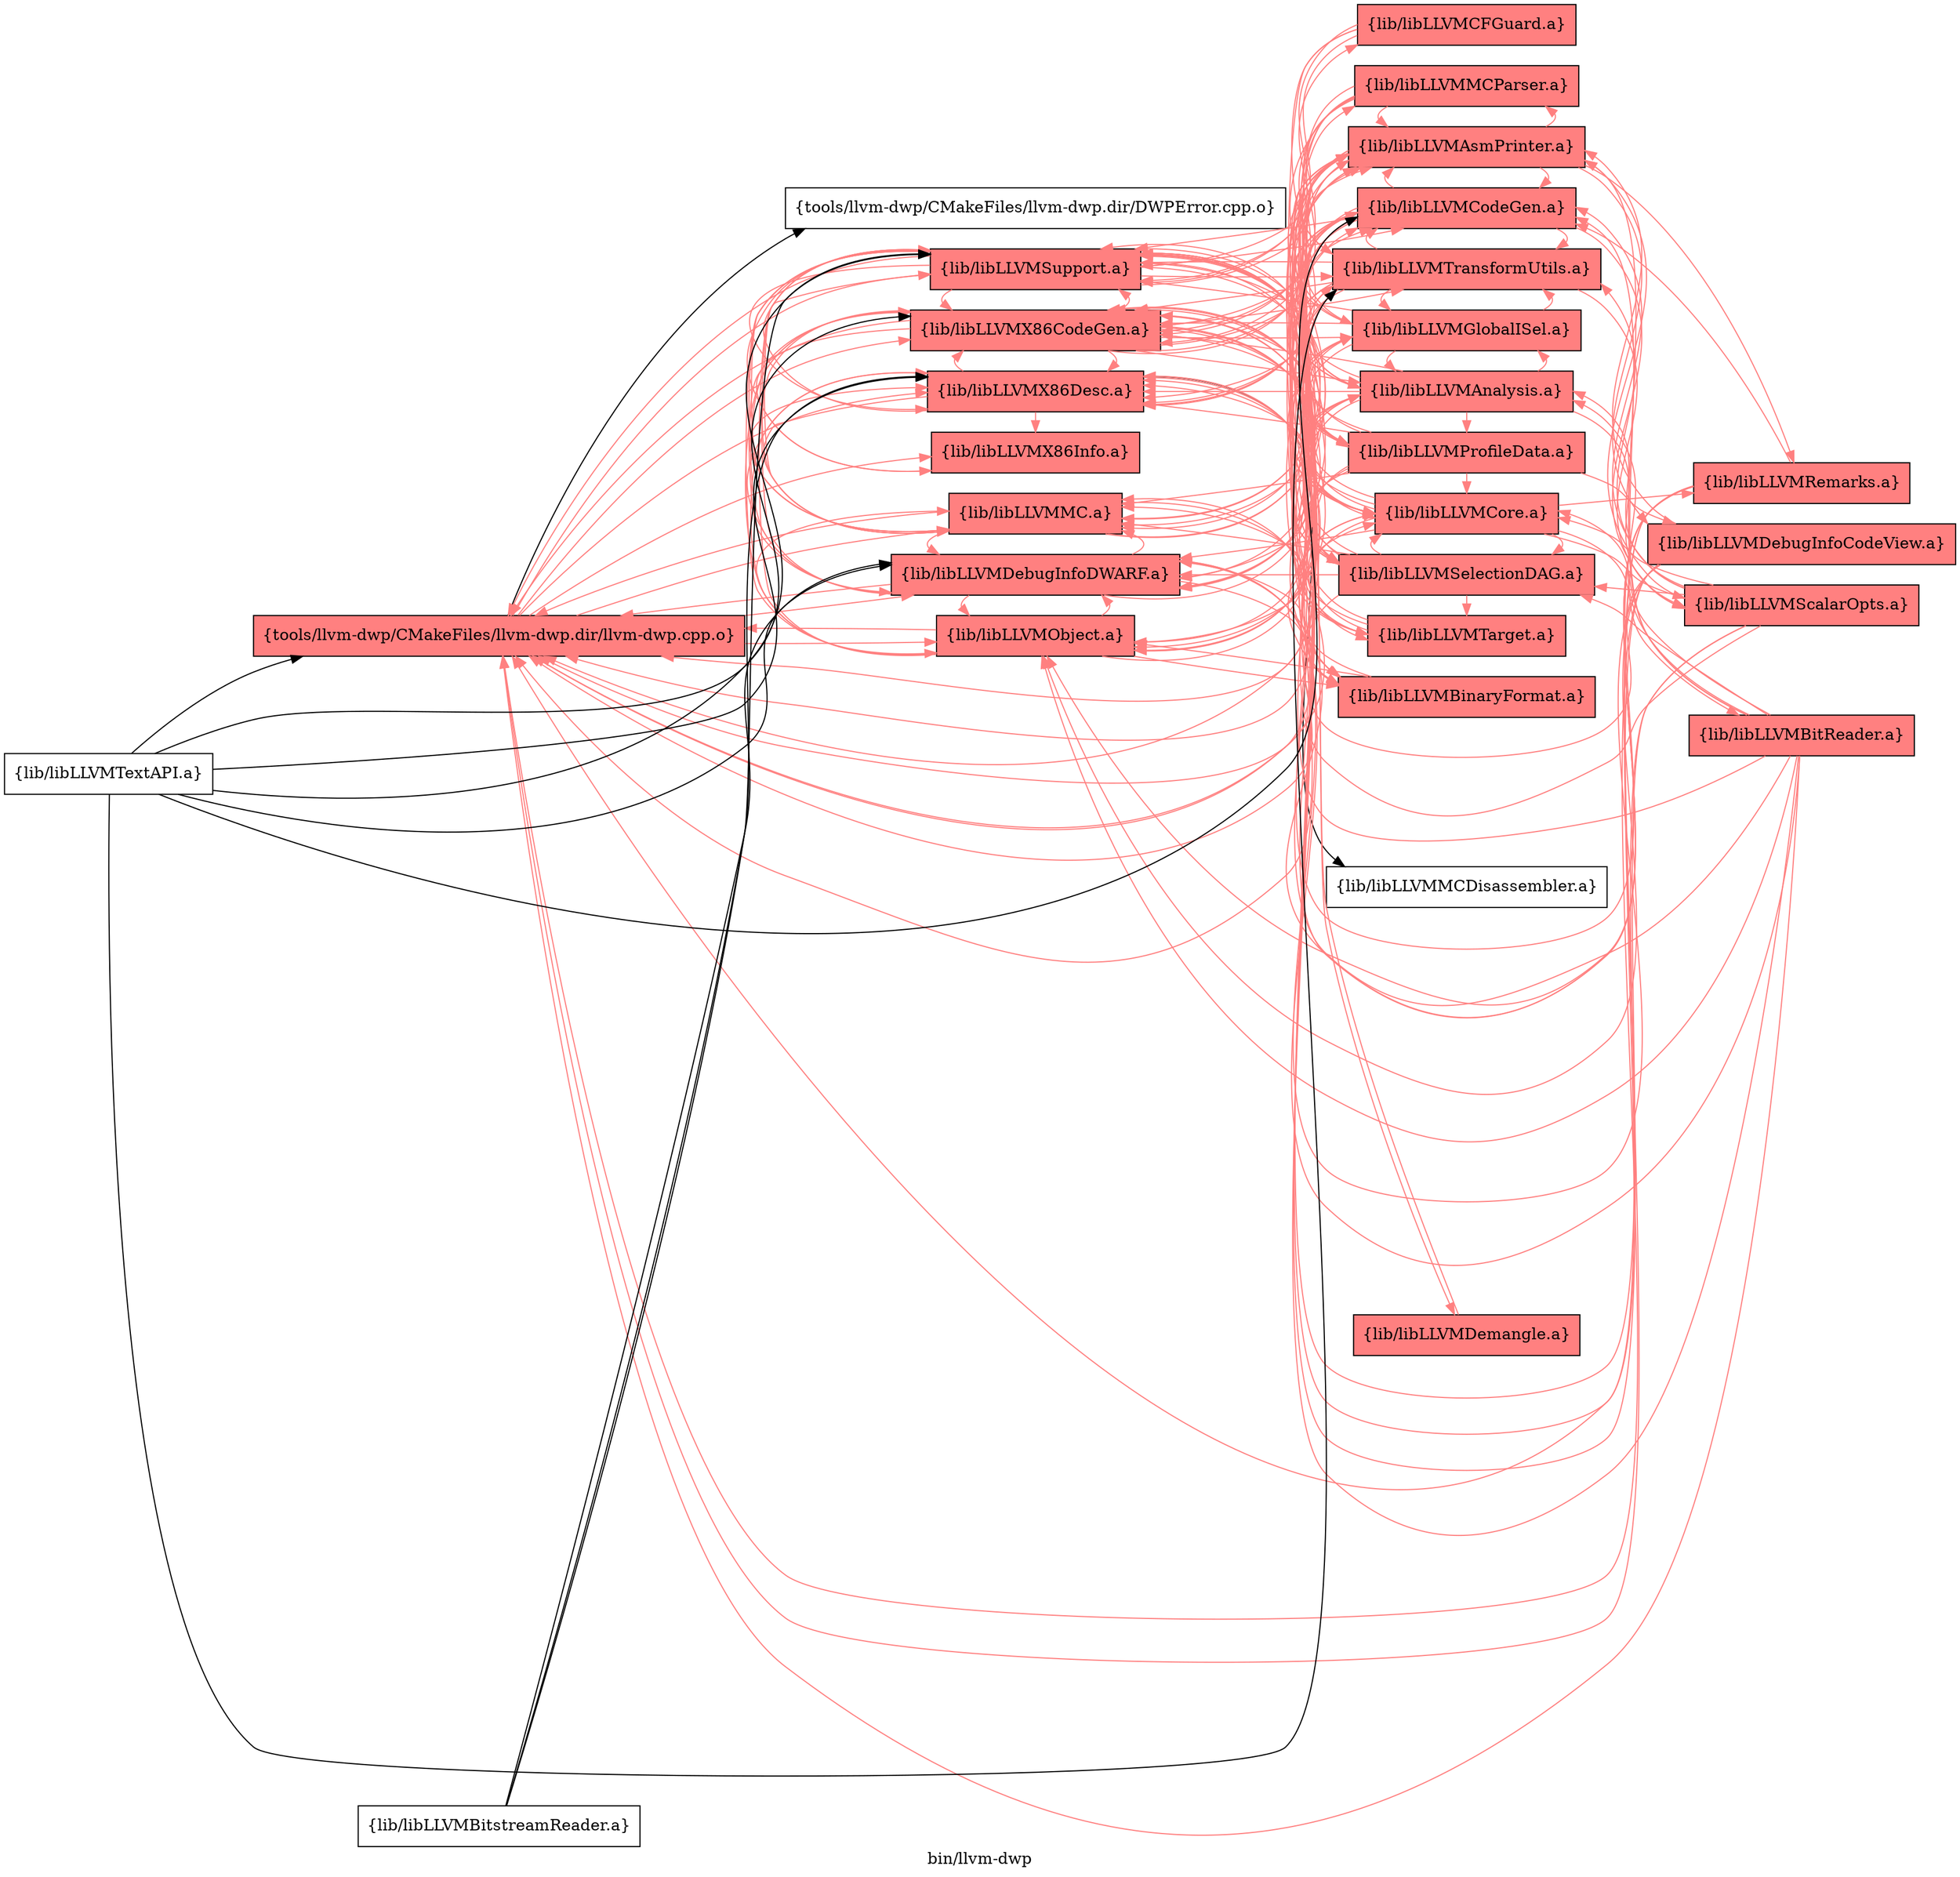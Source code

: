 digraph "bin/llvm-dwp" {
	label="bin/llvm-dwp";
	rankdir="LR"
	{ rank=same; Node0x55cf654d33a8;  }
	{ rank=same; Node0x55cf654c82c8; Node0x55cf654d45c8; Node0x55cf654d4ac8; Node0x55cf654d4fc8; Node0x55cf654d63c8; Node0x55cf654d59c8; Node0x55cf654d5ec8; Node0x55cf654d68c8;  }
	{ rank=same; Node0x55cf654d54c8; Node0x55cf654ce6c8; Node0x55cf654c6f68; Node0x55cf654d6dc8; Node0x55cf654ce1c8; Node0x55cf654d0f18; Node0x55cf654cdcc8; Node0x55cf654c9718; Node0x55cf654c9bc8; Node0x55cf654cf7f8; Node0x55cf654d72c8; Node0x55cf654c6ab8; Node0x55cf654d05b8; Node0x55cf654c7d78;  }

	Node0x55cf654d33a8 [shape=record,shape=box,style=filled,fillcolor="1.000000 0.5 1",group=1,label="{tools/llvm-dwp/CMakeFiles/llvm-dwp.dir/llvm-dwp.cpp.o}"];
	Node0x55cf654d33a8 -> Node0x55cf654c82c8;
	Node0x55cf654d33a8 -> Node0x55cf654d45c8[color="1.000000 0.5 1"];
	Node0x55cf654d33a8 -> Node0x55cf654d4ac8[color="1.000000 0.5 1"];
	Node0x55cf654d33a8 -> Node0x55cf654d4fc8[color="1.000000 0.5 1"];
	Node0x55cf654d33a8 -> Node0x55cf654d63c8[color="1.000000 0.5 1"];
	Node0x55cf654d33a8 -> Node0x55cf654d59c8[color="1.000000 0.5 1"];
	Node0x55cf654d33a8 -> Node0x55cf654d5ec8[color="1.000000 0.5 1"];
	Node0x55cf654d33a8 -> Node0x55cf654d68c8[color="1.000000 0.5 1"];
	Node0x55cf654c82c8 [shape=record,shape=box,group=0,label="{tools/llvm-dwp/CMakeFiles/llvm-dwp.dir/DWPError.cpp.o}"];
	Node0x55cf654d45c8 [shape=record,shape=box,style=filled,fillcolor="1.000000 0.5 1",group=1,label="{lib/libLLVMX86CodeGen.a}"];
	Node0x55cf654d45c8 -> Node0x55cf654d4ac8[color="1.000000 0.5 1"];
	Node0x55cf654d45c8 -> Node0x55cf654d4fc8[color="1.000000 0.5 1"];
	Node0x55cf654d45c8 -> Node0x55cf654d54c8[color="1.000000 0.5 1"];
	Node0x55cf654d45c8 -> Node0x55cf654d5ec8[color="1.000000 0.5 1"];
	Node0x55cf654d45c8 -> Node0x55cf654ce6c8[color="1.000000 0.5 1"];
	Node0x55cf654d45c8 -> Node0x55cf654d68c8[color="1.000000 0.5 1"];
	Node0x55cf654d45c8 -> Node0x55cf654c6f68[color="1.000000 0.5 1"];
	Node0x55cf654d45c8 -> Node0x55cf654d6dc8[color="1.000000 0.5 1"];
	Node0x55cf654d45c8 -> Node0x55cf654ce1c8[color="1.000000 0.5 1"];
	Node0x55cf654d45c8 -> Node0x55cf654d0f18[color="1.000000 0.5 1"];
	Node0x55cf654d45c8 -> Node0x55cf654cdcc8[color="1.000000 0.5 1"];
	Node0x55cf654d45c8 -> Node0x55cf654c9718[color="1.000000 0.5 1"];
	Node0x55cf654d45c8 -> Node0x55cf654d33a8[color="1.000000 0.5 1"];
	Node0x55cf654d45c8 -> Node0x55cf654c9bc8[color="1.000000 0.5 1"];
	Node0x55cf654d45c8 -> Node0x55cf654cf7f8[color="1.000000 0.5 1"];
	Node0x55cf654d4ac8 [shape=record,shape=box,style=filled,fillcolor="1.000000 0.5 1",group=1,label="{lib/libLLVMX86Desc.a}"];
	Node0x55cf654d4ac8 -> Node0x55cf654d5ec8[color="1.000000 0.5 1"];
	Node0x55cf654d4ac8 -> Node0x55cf654d68c8[color="1.000000 0.5 1"];
	Node0x55cf654d4ac8 -> Node0x55cf654d45c8[color="1.000000 0.5 1"];
	Node0x55cf654d4ac8 -> Node0x55cf654d4fc8[color="1.000000 0.5 1"];
	Node0x55cf654d4ac8 -> Node0x55cf654d72c8;
	Node0x55cf654d4ac8 -> Node0x55cf654c6ab8[color="1.000000 0.5 1"];
	Node0x55cf654d4fc8 [shape=record,shape=box,style=filled,fillcolor="1.000000 0.5 1",group=1,label="{lib/libLLVMX86Info.a}"];
	Node0x55cf654d4fc8 -> Node0x55cf654d68c8[color="1.000000 0.5 1"];
	Node0x55cf654d63c8 [shape=record,shape=box,style=filled,fillcolor="1.000000 0.5 1",group=1,label="{lib/libLLVMObject.a}"];
	Node0x55cf654d63c8 -> Node0x55cf654d68c8[color="1.000000 0.5 1"];
	Node0x55cf654d63c8 -> Node0x55cf654c6ab8[color="1.000000 0.5 1"];
	Node0x55cf654d63c8 -> Node0x55cf654d33a8[color="1.000000 0.5 1"];
	Node0x55cf654d63c8 -> Node0x55cf654d59c8[color="1.000000 0.5 1"];
	Node0x55cf654d63c8 -> Node0x55cf654d4ac8[color="1.000000 0.5 1"];
	Node0x55cf654d63c8 -> Node0x55cf654d54c8[color="1.000000 0.5 1"];
	Node0x55cf654d63c8 -> Node0x55cf654d5ec8[color="1.000000 0.5 1"];
	Node0x55cf654d63c8 -> Node0x55cf654c6f68[color="1.000000 0.5 1"];
	Node0x55cf654d63c8 -> Node0x55cf654d45c8[color="1.000000 0.5 1"];
	Node0x55cf654d63c8 -> Node0x55cf654d05b8[color="1.000000 0.5 1"];
	Node0x55cf654d59c8 [shape=record,shape=box,style=filled,fillcolor="1.000000 0.5 1",group=1,label="{lib/libLLVMDebugInfoDWARF.a}"];
	Node0x55cf654d59c8 -> Node0x55cf654d33a8[color="1.000000 0.5 1"];
	Node0x55cf654d59c8 -> Node0x55cf654d4ac8[color="1.000000 0.5 1"];
	Node0x55cf654d59c8 -> Node0x55cf654d54c8[color="1.000000 0.5 1"];
	Node0x55cf654d59c8 -> Node0x55cf654d63c8[color="1.000000 0.5 1"];
	Node0x55cf654d59c8 -> Node0x55cf654d68c8[color="1.000000 0.5 1"];
	Node0x55cf654d59c8 -> Node0x55cf654c6ab8[color="1.000000 0.5 1"];
	Node0x55cf654d59c8 -> Node0x55cf654d5ec8[color="1.000000 0.5 1"];
	Node0x55cf654d59c8 -> Node0x55cf654d45c8[color="1.000000 0.5 1"];
	Node0x55cf654d5ec8 [shape=record,shape=box,style=filled,fillcolor="1.000000 0.5 1",group=1,label="{lib/libLLVMMC.a}"];
	Node0x55cf654d5ec8 -> Node0x55cf654d4ac8[color="1.000000 0.5 1"];
	Node0x55cf654d5ec8 -> Node0x55cf654d68c8[color="1.000000 0.5 1"];
	Node0x55cf654d5ec8 -> Node0x55cf654d33a8[color="1.000000 0.5 1"];
	Node0x55cf654d5ec8 -> Node0x55cf654d54c8[color="1.000000 0.5 1"];
	Node0x55cf654d5ec8 -> Node0x55cf654d59c8[color="1.000000 0.5 1"];
	Node0x55cf654d5ec8 -> Node0x55cf654d45c8[color="1.000000 0.5 1"];
	Node0x55cf654d5ec8 -> Node0x55cf654c6ab8[color="1.000000 0.5 1"];
	Node0x55cf654d5ec8 -> Node0x55cf654ce6c8[color="1.000000 0.5 1"];
	Node0x55cf654d68c8 [shape=record,shape=box,style=filled,fillcolor="1.000000 0.5 1",group=1,label="{lib/libLLVMSupport.a}"];
	Node0x55cf654d68c8 -> Node0x55cf654d33a8[color="1.000000 0.5 1"];
	Node0x55cf654d68c8 -> Node0x55cf654d45c8[color="1.000000 0.5 1"];
	Node0x55cf654d68c8 -> Node0x55cf654d54c8[color="1.000000 0.5 1"];
	Node0x55cf654d68c8 -> Node0x55cf654d63c8[color="1.000000 0.5 1"];
	Node0x55cf654d68c8 -> Node0x55cf654d59c8[color="1.000000 0.5 1"];
	Node0x55cf654d68c8 -> Node0x55cf654d4ac8[color="1.000000 0.5 1"];
	Node0x55cf654d68c8 -> Node0x55cf654d5ec8[color="1.000000 0.5 1"];
	Node0x55cf654d68c8 -> Node0x55cf654ce6c8[color="1.000000 0.5 1"];
	Node0x55cf654d68c8 -> Node0x55cf654cf7f8[color="1.000000 0.5 1"];
	Node0x55cf654d68c8 -> Node0x55cf654c7d78[color="1.000000 0.5 1"];
	Node0x55cf654d68c8 -> Node0x55cf654c9bc8[color="1.000000 0.5 1"];
	Node0x55cf654d54c8 [shape=record,shape=box,style=filled,fillcolor="1.000000 0.5 1",group=1,label="{lib/libLLVMAsmPrinter.a}"];
	Node0x55cf654d54c8 -> Node0x55cf654d33a8[color="1.000000 0.5 1"];
	Node0x55cf654d54c8 -> Node0x55cf654d45c8[color="1.000000 0.5 1"];
	Node0x55cf654d54c8 -> Node0x55cf654d4ac8[color="1.000000 0.5 1"];
	Node0x55cf654d54c8 -> Node0x55cf654d5ec8[color="1.000000 0.5 1"];
	Node0x55cf654d54c8 -> Node0x55cf654ce6c8[color="1.000000 0.5 1"];
	Node0x55cf654d54c8 -> Node0x55cf654d68c8[color="1.000000 0.5 1"];
	Node0x55cf654d54c8 -> Node0x55cf654d6dc8[color="1.000000 0.5 1"];
	Node0x55cf654d54c8 -> Node0x55cf654c6f68[color="1.000000 0.5 1"];
	Node0x55cf654d54c8 -> Node0x55cf654d0f18[color="1.000000 0.5 1"];
	Node0x55cf654d54c8 -> Node0x55cf654c6ab8[color="1.000000 0.5 1"];
	Node0x55cf654d54c8 -> Node0x55cf654c6568[color="1.000000 0.5 1"];
	Node0x55cf654d54c8 -> Node0x55cf654d05b8[color="1.000000 0.5 1"];
	Node0x55cf654d54c8 -> Node0x55cf654d59c8[color="1.000000 0.5 1"];
	Node0x55cf654d54c8 -> Node0x55cf654d2318[color="1.000000 0.5 1"];
	Node0x55cf654ce6c8 [shape=record,shape=box,style=filled,fillcolor="1.000000 0.5 1",group=1,label="{lib/libLLVMCodeGen.a}"];
	Node0x55cf654ce6c8 -> Node0x55cf654d45c8[color="1.000000 0.5 1"];
	Node0x55cf654ce6c8 -> Node0x55cf654d68c8[color="1.000000 0.5 1"];
	Node0x55cf654ce6c8 -> Node0x55cf654ce1c8[color="1.000000 0.5 1"];
	Node0x55cf654ce6c8 -> Node0x55cf654c6f68[color="1.000000 0.5 1"];
	Node0x55cf654ce6c8 -> Node0x55cf654d0f18[color="1.000000 0.5 1"];
	Node0x55cf654ce6c8 -> Node0x55cf654d5ec8[color="1.000000 0.5 1"];
	Node0x55cf654ce6c8 -> Node0x55cf654d33a8[color="1.000000 0.5 1"];
	Node0x55cf654ce6c8 -> Node0x55cf654cdcc8[color="1.000000 0.5 1"];
	Node0x55cf654ce6c8 -> Node0x55cf654d54c8[color="1.000000 0.5 1"];
	Node0x55cf654ce6c8 -> Node0x55cf654cf7f8[color="1.000000 0.5 1"];
	Node0x55cf654ce6c8 -> Node0x55cf654d4ac8[color="1.000000 0.5 1"];
	Node0x55cf654ce6c8 -> Node0x55cf654d6dc8[color="1.000000 0.5 1"];
	Node0x55cf654ce6c8 -> Node0x55cf654d59c8[color="1.000000 0.5 1"];
	Node0x55cf654ce6c8 -> Node0x55cf654d63c8[color="1.000000 0.5 1"];
	Node0x55cf654ce6c8 -> Node0x55cf654c9bc8[color="1.000000 0.5 1"];
	Node0x55cf654ce6c8 -> Node0x55cf654cfb18[color="1.000000 0.5 1"];
	Node0x55cf654c6f68 [shape=record,shape=box,style=filled,fillcolor="1.000000 0.5 1",group=1,label="{lib/libLLVMCore.a}"];
	Node0x55cf654c6f68 -> Node0x55cf654d68c8[color="1.000000 0.5 1"];
	Node0x55cf654c6f68 -> Node0x55cf654d33a8[color="1.000000 0.5 1"];
	Node0x55cf654c6f68 -> Node0x55cf654d45c8[color="1.000000 0.5 1"];
	Node0x55cf654c6f68 -> Node0x55cf654d4ac8[color="1.000000 0.5 1"];
	Node0x55cf654c6f68 -> Node0x55cf654d54c8[color="1.000000 0.5 1"];
	Node0x55cf654c6f68 -> Node0x55cf654d59c8[color="1.000000 0.5 1"];
	Node0x55cf654c6f68 -> Node0x55cf654ce1c8[color="1.000000 0.5 1"];
	Node0x55cf654c6f68 -> Node0x55cf654ce6c8[color="1.000000 0.5 1"];
	Node0x55cf654c6f68 -> Node0x55cf654d0f18[color="1.000000 0.5 1"];
	Node0x55cf654c6f68 -> Node0x55cf654c6ab8[color="1.000000 0.5 1"];
	Node0x55cf654c6f68 -> Node0x55cf654cf7f8[color="1.000000 0.5 1"];
	Node0x55cf654c6f68 -> Node0x55cf654c6568[color="1.000000 0.5 1"];
	Node0x55cf654c6f68 -> Node0x55cf654d2818[color="1.000000 0.5 1"];
	Node0x55cf654c6f68 -> Node0x55cf654cfb18[color="1.000000 0.5 1"];
	Node0x55cf654d6dc8 [shape=record,shape=box,style=filled,fillcolor="1.000000 0.5 1",group=1,label="{lib/libLLVMTarget.a}"];
	Node0x55cf654d6dc8 -> Node0x55cf654d45c8[color="1.000000 0.5 1"];
	Node0x55cf654d6dc8 -> Node0x55cf654d54c8[color="1.000000 0.5 1"];
	Node0x55cf654d6dc8 -> Node0x55cf654d5ec8[color="1.000000 0.5 1"];
	Node0x55cf654d6dc8 -> Node0x55cf654d68c8[color="1.000000 0.5 1"];
	Node0x55cf654d6dc8 -> Node0x55cf654c6f68[color="1.000000 0.5 1"];
	Node0x55cf654d6dc8 -> Node0x55cf654d0f18[color="1.000000 0.5 1"];
	Node0x55cf654ce1c8 [shape=record,shape=box,style=filled,fillcolor="1.000000 0.5 1",group=1,label="{lib/libLLVMSelectionDAG.a}"];
	Node0x55cf654ce1c8 -> Node0x55cf654d45c8[color="1.000000 0.5 1"];
	Node0x55cf654ce1c8 -> Node0x55cf654d68c8[color="1.000000 0.5 1"];
	Node0x55cf654ce1c8 -> Node0x55cf654cdcc8[color="1.000000 0.5 1"];
	Node0x55cf654ce1c8 -> Node0x55cf654c6f68[color="1.000000 0.5 1"];
	Node0x55cf654ce1c8 -> Node0x55cf654ce6c8[color="1.000000 0.5 1"];
	Node0x55cf654ce1c8 -> Node0x55cf654d0f18[color="1.000000 0.5 1"];
	Node0x55cf654ce1c8 -> Node0x55cf654d5ec8[color="1.000000 0.5 1"];
	Node0x55cf654ce1c8 -> Node0x55cf654d33a8[color="1.000000 0.5 1"];
	Node0x55cf654ce1c8 -> Node0x55cf654d54c8[color="1.000000 0.5 1"];
	Node0x55cf654ce1c8 -> Node0x55cf654d59c8[color="1.000000 0.5 1"];
	Node0x55cf654ce1c8 -> Node0x55cf654d6dc8[color="1.000000 0.5 1"];
	Node0x55cf654ce1c8 -> Node0x55cf654cf7f8[color="1.000000 0.5 1"];
	Node0x55cf654ce1c8 -> Node0x55cf654d4ac8[color="1.000000 0.5 1"];
	Node0x55cf654d0f18 [shape=record,shape=box,style=filled,fillcolor="1.000000 0.5 1",group=1,label="{lib/libLLVMAnalysis.a}"];
	Node0x55cf654d0f18 -> Node0x55cf654d45c8[color="1.000000 0.5 1"];
	Node0x55cf654d0f18 -> Node0x55cf654d68c8[color="1.000000 0.5 1"];
	Node0x55cf654d0f18 -> Node0x55cf654c6f68[color="1.000000 0.5 1"];
	Node0x55cf654d0f18 -> Node0x55cf654d33a8[color="1.000000 0.5 1"];
	Node0x55cf654d0f18 -> Node0x55cf654ce6c8[color="1.000000 0.5 1"];
	Node0x55cf654d0f18 -> Node0x55cf654cf7f8[color="1.000000 0.5 1"];
	Node0x55cf654d0f18 -> Node0x55cf654ce1c8[color="1.000000 0.5 1"];
	Node0x55cf654d0f18 -> Node0x55cf654cdcc8[color="1.000000 0.5 1"];
	Node0x55cf654d0f18 -> Node0x55cf654d4ac8[color="1.000000 0.5 1"];
	Node0x55cf654d0f18 -> Node0x55cf654d54c8[color="1.000000 0.5 1"];
	Node0x55cf654d0f18 -> Node0x55cf654cfb18[color="1.000000 0.5 1"];
	Node0x55cf654d0f18 -> Node0x55cf654c9bc8[color="1.000000 0.5 1"];
	Node0x55cf654cdcc8 [shape=record,shape=box,style=filled,fillcolor="1.000000 0.5 1",group=1,label="{lib/libLLVMGlobalISel.a}"];
	Node0x55cf654cdcc8 -> Node0x55cf654d45c8[color="1.000000 0.5 1"];
	Node0x55cf654cdcc8 -> Node0x55cf654d68c8[color="1.000000 0.5 1"];
	Node0x55cf654cdcc8 -> Node0x55cf654ce6c8[color="1.000000 0.5 1"];
	Node0x55cf654cdcc8 -> Node0x55cf654c6f68[color="1.000000 0.5 1"];
	Node0x55cf654cdcc8 -> Node0x55cf654d54c8[color="1.000000 0.5 1"];
	Node0x55cf654cdcc8 -> Node0x55cf654d5ec8[color="1.000000 0.5 1"];
	Node0x55cf654cdcc8 -> Node0x55cf654d6dc8[color="1.000000 0.5 1"];
	Node0x55cf654cdcc8 -> Node0x55cf654ce1c8[color="1.000000 0.5 1"];
	Node0x55cf654cdcc8 -> Node0x55cf654d0f18[color="1.000000 0.5 1"];
	Node0x55cf654cdcc8 -> Node0x55cf654cf7f8[color="1.000000 0.5 1"];
	Node0x55cf654c9718 [shape=record,shape=box,style=filled,fillcolor="1.000000 0.5 1",group=1,label="{lib/libLLVMCFGuard.a}"];
	Node0x55cf654c9718 -> Node0x55cf654d45c8[color="1.000000 0.5 1"];
	Node0x55cf654c9718 -> Node0x55cf654d68c8[color="1.000000 0.5 1"];
	Node0x55cf654c9718 -> Node0x55cf654c6f68[color="1.000000 0.5 1"];
	Node0x55cf654c9718 -> Node0x55cf654cf7f8[color="1.000000 0.5 1"];
	Node0x55cf654c9bc8 [shape=record,shape=box,style=filled,fillcolor="1.000000 0.5 1",group=1,label="{lib/libLLVMProfileData.a}"];
	Node0x55cf654c9bc8 -> Node0x55cf654d33a8[color="1.000000 0.5 1"];
	Node0x55cf654c9bc8 -> Node0x55cf654d45c8[color="1.000000 0.5 1"];
	Node0x55cf654c9bc8 -> Node0x55cf654d54c8[color="1.000000 0.5 1"];
	Node0x55cf654c9bc8 -> Node0x55cf654d59c8[color="1.000000 0.5 1"];
	Node0x55cf654c9bc8 -> Node0x55cf654d63c8[color="1.000000 0.5 1"];
	Node0x55cf654c9bc8 -> Node0x55cf654d68c8[color="1.000000 0.5 1"];
	Node0x55cf654c9bc8 -> Node0x55cf654c6f68[color="1.000000 0.5 1"];
	Node0x55cf654c9bc8 -> Node0x55cf654ce6c8[color="1.000000 0.5 1"];
	Node0x55cf654c9bc8 -> Node0x55cf654d4ac8[color="1.000000 0.5 1"];
	Node0x55cf654c9bc8 -> Node0x55cf654d5ec8[color="1.000000 0.5 1"];
	Node0x55cf654c9bc8 -> Node0x55cf654d2318[color="1.000000 0.5 1"];
	Node0x55cf654cf7f8 [shape=record,shape=box,style=filled,fillcolor="1.000000 0.5 1",group=1,label="{lib/libLLVMTransformUtils.a}"];
	Node0x55cf654cf7f8 -> Node0x55cf654d45c8[color="1.000000 0.5 1"];
	Node0x55cf654cf7f8 -> Node0x55cf654d68c8[color="1.000000 0.5 1"];
	Node0x55cf654cf7f8 -> Node0x55cf654ce6c8[color="1.000000 0.5 1"];
	Node0x55cf654cf7f8 -> Node0x55cf654c6f68[color="1.000000 0.5 1"];
	Node0x55cf654cf7f8 -> Node0x55cf654d0f18[color="1.000000 0.5 1"];
	Node0x55cf654cf7f8 -> Node0x55cf654cfb18[color="1.000000 0.5 1"];
	Node0x55cf654cf7f8 -> Node0x55cf654d4ac8[color="1.000000 0.5 1"];
	Node0x55cf654cf7f8 -> Node0x55cf654d54c8[color="1.000000 0.5 1"];
	Node0x55cf654cf7f8 -> Node0x55cf654ce1c8[color="1.000000 0.5 1"];
	Node0x55cf654cf7f8 -> Node0x55cf654d33a8[color="1.000000 0.5 1"];
	Node0x55cf654cf7f8 -> Node0x55cf654d59c8[color="1.000000 0.5 1"];
	Node0x55cf654cf7f8 -> Node0x55cf654cdcc8[color="1.000000 0.5 1"];
	Node0x55cf654cf7f8 -> Node0x55cf654d63c8[color="1.000000 0.5 1"];
	Node0x55cf654d72c8 [shape=record,shape=box,group=0,label="{lib/libLLVMMCDisassembler.a}"];
	Node0x55cf654c6ab8 [shape=record,shape=box,style=filled,fillcolor="1.000000 0.5 1",group=1,label="{lib/libLLVMBinaryFormat.a}"];
	Node0x55cf654c6ab8 -> Node0x55cf654d59c8[color="1.000000 0.5 1"];
	Node0x55cf654c6ab8 -> Node0x55cf654d68c8[color="1.000000 0.5 1"];
	Node0x55cf654c6ab8 -> Node0x55cf654d63c8[color="1.000000 0.5 1"];
	Node0x55cf654c6568 [shape=record,shape=box,style=filled,fillcolor="1.000000 0.5 1",group=1,label="{lib/libLLVMRemarks.a}"];
	Node0x55cf654c6568 -> Node0x55cf654d59c8[color="1.000000 0.5 1"];
	Node0x55cf654c6568 -> Node0x55cf654d68c8[color="1.000000 0.5 1"];
	Node0x55cf654c6568 -> Node0x55cf654d5ec8[color="1.000000 0.5 1"];
	Node0x55cf654c6568 -> Node0x55cf654d33a8[color="1.000000 0.5 1"];
	Node0x55cf654c6568 -> Node0x55cf654ce6c8[color="1.000000 0.5 1"];
	Node0x55cf654c6568 -> Node0x55cf654d4ac8[color="1.000000 0.5 1"];
	Node0x55cf654c6568 -> Node0x55cf654d63c8[color="1.000000 0.5 1"];
	Node0x55cf654d05b8 [shape=record,shape=box,style=filled,fillcolor="1.000000 0.5 1",group=1,label="{lib/libLLVMMCParser.a}"];
	Node0x55cf654d05b8 -> Node0x55cf654d33a8[color="1.000000 0.5 1"];
	Node0x55cf654d05b8 -> Node0x55cf654d45c8[color="1.000000 0.5 1"];
	Node0x55cf654d05b8 -> Node0x55cf654d4ac8[color="1.000000 0.5 1"];
	Node0x55cf654d05b8 -> Node0x55cf654d54c8[color="1.000000 0.5 1"];
	Node0x55cf654d05b8 -> Node0x55cf654d59c8[color="1.000000 0.5 1"];
	Node0x55cf654d05b8 -> Node0x55cf654d5ec8[color="1.000000 0.5 1"];
	Node0x55cf654d05b8 -> Node0x55cf654d63c8[color="1.000000 0.5 1"];
	Node0x55cf654d05b8 -> Node0x55cf654d68c8[color="1.000000 0.5 1"];
	Node0x55cf654d2318 [shape=record,shape=box,style=filled,fillcolor="1.000000 0.5 1",group=1,label="{lib/libLLVMDebugInfoCodeView.a}"];
	Node0x55cf654d2318 -> Node0x55cf654d33a8[color="1.000000 0.5 1"];
	Node0x55cf654d2318 -> Node0x55cf654d68c8[color="1.000000 0.5 1"];
	Node0x55cf654d2318 -> Node0x55cf654d54c8[color="1.000000 0.5 1"];
	Node0x55cf654d2318 -> Node0x55cf654d59c8[color="1.000000 0.5 1"];
	Node0x55cf654d2318 -> Node0x55cf654d63c8[color="1.000000 0.5 1"];
	Node0x55cf654d2318 -> Node0x55cf654d45c8[color="1.000000 0.5 1"];
	Node0x55cf654cfb18 [shape=record,shape=box,style=filled,fillcolor="1.000000 0.5 1",group=1,label="{lib/libLLVMScalarOpts.a}"];
	Node0x55cf654cfb18 -> Node0x55cf654d45c8[color="1.000000 0.5 1"];
	Node0x55cf654cfb18 -> Node0x55cf654d68c8[color="1.000000 0.5 1"];
	Node0x55cf654cfb18 -> Node0x55cf654c6f68[color="1.000000 0.5 1"];
	Node0x55cf654cfb18 -> Node0x55cf654ce6c8[color="1.000000 0.5 1"];
	Node0x55cf654cfb18 -> Node0x55cf654cf7f8[color="1.000000 0.5 1"];
	Node0x55cf654cfb18 -> Node0x55cf654d0f18[color="1.000000 0.5 1"];
	Node0x55cf654cfb18 -> Node0x55cf654d54c8[color="1.000000 0.5 1"];
	Node0x55cf654cfb18 -> Node0x55cf654ce1c8[color="1.000000 0.5 1"];
	Node0x55cf654cfb18 -> Node0x55cf654d33a8[color="1.000000 0.5 1"];
	Node0x55cf654d2818 [shape=record,shape=box,style=filled,fillcolor="1.000000 0.5 1",group=1,label="{lib/libLLVMBitReader.a}"];
	Node0x55cf654d2818 -> Node0x55cf654d33a8[color="1.000000 0.5 1"];
	Node0x55cf654d2818 -> Node0x55cf654d45c8[color="1.000000 0.5 1"];
	Node0x55cf654d2818 -> Node0x55cf654d4ac8[color="1.000000 0.5 1"];
	Node0x55cf654d2818 -> Node0x55cf654d54c8[color="1.000000 0.5 1"];
	Node0x55cf654d2818 -> Node0x55cf654d59c8[color="1.000000 0.5 1"];
	Node0x55cf654d2818 -> Node0x55cf654d63c8[color="1.000000 0.5 1"];
	Node0x55cf654d2818 -> Node0x55cf654d68c8[color="1.000000 0.5 1"];
	Node0x55cf654d2818 -> Node0x55cf654ce1c8[color="1.000000 0.5 1"];
	Node0x55cf654d2818 -> Node0x55cf654c6f68[color="1.000000 0.5 1"];
	Node0x55cf654d2818 -> Node0x55cf654ce6c8[color="1.000000 0.5 1"];
	Node0x55cf654d2818 -> Node0x55cf654d0f18[color="1.000000 0.5 1"];
	Node0x55cf654d2278 [shape=record,shape=box,group=0,label="{lib/libLLVMTextAPI.a}"];
	Node0x55cf654d2278 -> Node0x55cf654d68c8;
	Node0x55cf654d2278 -> Node0x55cf654d33a8;
	Node0x55cf654d2278 -> Node0x55cf654d4ac8;
	Node0x55cf654d2278 -> Node0x55cf654d59c8;
	Node0x55cf654d2278 -> Node0x55cf654ce6c8;
	Node0x55cf654d2278 -> Node0x55cf654d45c8;
	Node0x55cf654d2278 -> Node0x55cf654cf7f8;
	Node0x55cf654c7d78 [shape=record,shape=box,style=filled,fillcolor="1.000000 0.5 1",group=1,label="{lib/libLLVMDemangle.a}"];
	Node0x55cf654c7d78 -> Node0x55cf654d68c8[color="1.000000 0.5 1"];
	Node0x55cf654c8818 [shape=record,shape=box,group=0,label="{lib/libLLVMBitstreamReader.a}"];
	Node0x55cf654c8818 -> Node0x55cf654d4ac8;
	Node0x55cf654c8818 -> Node0x55cf654d59c8;
	Node0x55cf654c8818 -> Node0x55cf654d68c8;
}
